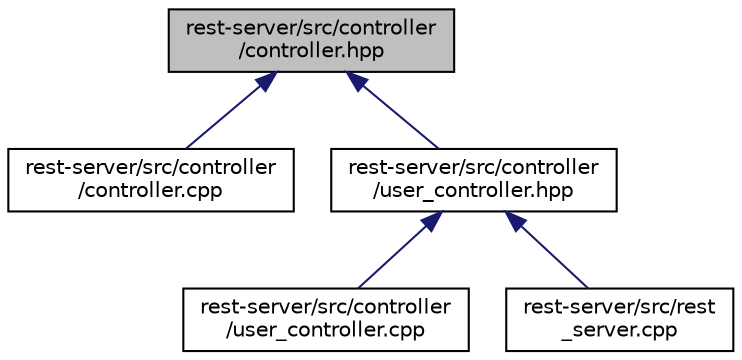 digraph "rest-server/src/controller/controller.hpp"
{
 // LATEX_PDF_SIZE
  edge [fontname="Helvetica",fontsize="10",labelfontname="Helvetica",labelfontsize="10"];
  node [fontname="Helvetica",fontsize="10",shape=record];
  Node8 [label="rest-server/src/controller\l/controller.hpp",height=0.2,width=0.4,color="black", fillcolor="grey75", style="filled", fontcolor="black",tooltip="A REST endpoint controller abstract class."];
  Node8 -> Node9 [dir="back",color="midnightblue",fontsize="10",style="solid",fontname="Helvetica"];
  Node9 [label="rest-server/src/controller\l/controller.cpp",height=0.2,width=0.4,color="black", fillcolor="white", style="filled",URL="$controller_8cpp.html",tooltip="General implementation of Controller."];
  Node8 -> Node10 [dir="back",color="midnightblue",fontsize="10",style="solid",fontname="Helvetica"];
  Node10 [label="rest-server/src/controller\l/user_controller.hpp",height=0.2,width=0.4,color="black", fillcolor="white", style="filled",URL="$user__controller_8hpp.html",tooltip="A REST endpoint controller implementation class for users."];
  Node10 -> Node11 [dir="back",color="midnightblue",fontsize="10",style="solid",fontname="Helvetica"];
  Node11 [label="rest-server/src/controller\l/user_controller.cpp",height=0.2,width=0.4,color="black", fillcolor="white", style="filled",URL="$user__controller_8cpp.html",tooltip="Implementation of UserController."];
  Node10 -> Node12 [dir="back",color="midnightblue",fontsize="10",style="solid",fontname="Helvetica"];
  Node12 [label="rest-server/src/rest\l_server.cpp",height=0.2,width=0.4,color="black", fillcolor="white", style="filled",URL="$rest__server_8cpp.html",tooltip=" "];
}
